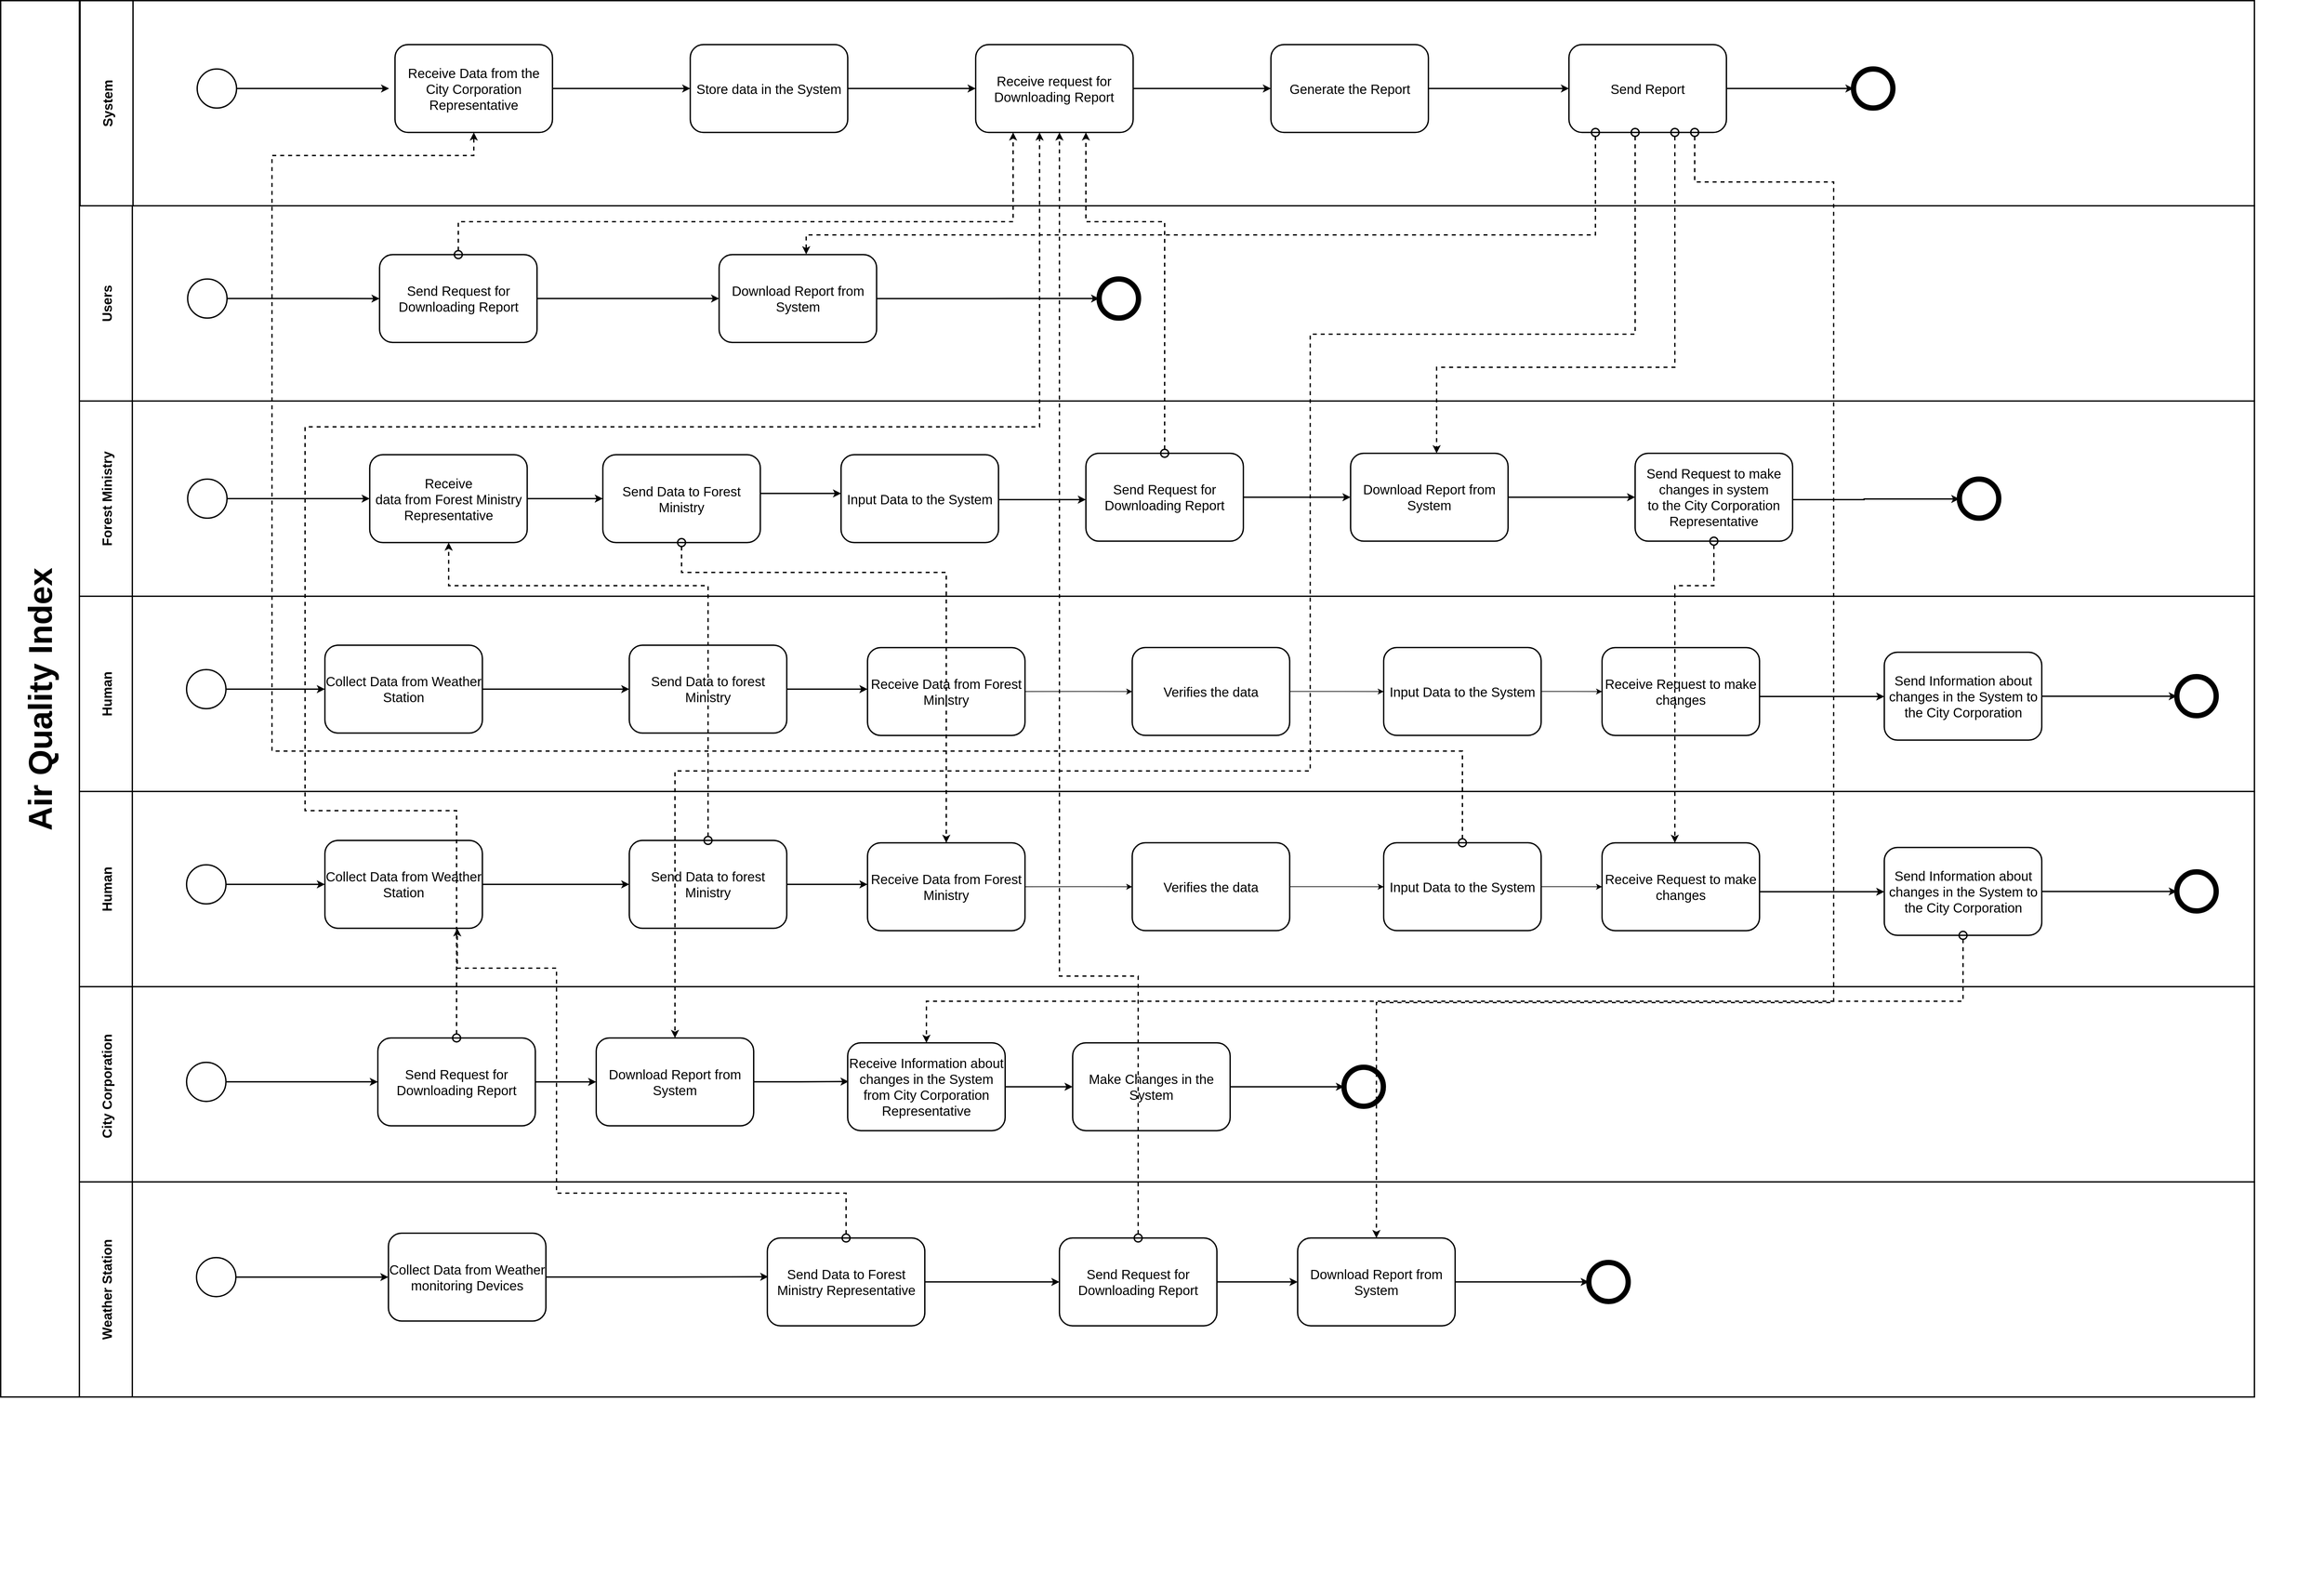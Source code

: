 <mxfile version="20.2.3" type="github">
  <diagram id="QK-G4r99VR7Iopguges4" name="Page-1">
    <mxGraphModel dx="808" dy="1550" grid="1" gridSize="10" guides="1" tooltips="1" connect="1" arrows="1" fold="1" page="1" pageScale="1" pageWidth="850" pageHeight="1100" math="0" shadow="0">
      <root>
        <mxCell id="0" />
        <mxCell id="1" parent="0" />
        <mxCell id="4ae8aSRG42hauCQbg71n-1" value="" style="group;horizontal=0;" connectable="0" vertex="1" parent="1">
          <mxGeometry x="170" y="-742" width="3510" height="2360" as="geometry" />
        </mxCell>
        <mxCell id="4ae8aSRG42hauCQbg71n-2" value="Users" style="swimlane;horizontal=0;startSize=80;strokeWidth=2;fontSize=20;" vertex="1" parent="4ae8aSRG42hauCQbg71n-1">
          <mxGeometry x="118.983" y="300" width="3286.907" height="295" as="geometry" />
        </mxCell>
        <mxCell id="4ae8aSRG42hauCQbg71n-3" style="edgeStyle=orthogonalEdgeStyle;shape=connector;rounded=0;orthogonalLoop=1;jettySize=auto;html=1;exitX=1;exitY=0.5;exitDx=0;exitDy=0;exitPerimeter=0;labelBackgroundColor=default;fontFamily=Helvetica;fontSize=11;fontColor=default;startArrow=none;startFill=0;endArrow=classic;strokeColor=default;strokeWidth=2;" edge="1" parent="4ae8aSRG42hauCQbg71n-2" source="4ae8aSRG42hauCQbg71n-4" target="4ae8aSRG42hauCQbg71n-9">
          <mxGeometry relative="1" as="geometry" />
        </mxCell>
        <mxCell id="4ae8aSRG42hauCQbg71n-4" value="" style="strokeWidth=2;html=1;shape=mxgraph.flowchart.start_2;whiteSpace=wrap;" vertex="1" parent="4ae8aSRG42hauCQbg71n-2">
          <mxGeometry x="163.602" y="110.625" width="59.492" height="59" as="geometry" />
        </mxCell>
        <mxCell id="4ae8aSRG42hauCQbg71n-5" value="" style="strokeWidth=8;html=1;shape=mxgraph.flowchart.start_2;whiteSpace=wrap;" vertex="1" parent="4ae8aSRG42hauCQbg71n-2">
          <mxGeometry x="1541.021" y="110.625" width="59.492" height="59" as="geometry" />
        </mxCell>
        <mxCell id="4ae8aSRG42hauCQbg71n-6" value="&lt;span style=&quot;font-size: 20px;&quot;&gt;Download Report from System&lt;/span&gt;" style="rounded=1;whiteSpace=wrap;html=1;strokeWidth=2;" vertex="1" parent="4ae8aSRG42hauCQbg71n-2">
          <mxGeometry x="966.737" y="73.75" width="237.966" height="132.75" as="geometry" />
        </mxCell>
        <mxCell id="4ae8aSRG42hauCQbg71n-7" style="edgeStyle=orthogonalEdgeStyle;rounded=0;orthogonalLoop=1;jettySize=auto;html=1;entryX=0;entryY=0.5;entryDx=0;entryDy=0;entryPerimeter=0;strokeWidth=2;" edge="1" parent="4ae8aSRG42hauCQbg71n-2" source="4ae8aSRG42hauCQbg71n-6" target="4ae8aSRG42hauCQbg71n-5">
          <mxGeometry relative="1" as="geometry">
            <mxPoint x="1027.657" y="139.668" as="targetPoint" />
          </mxGeometry>
        </mxCell>
        <mxCell id="4ae8aSRG42hauCQbg71n-8" style="edgeStyle=orthogonalEdgeStyle;shape=connector;rounded=0;orthogonalLoop=1;jettySize=auto;html=1;exitX=1;exitY=0.5;exitDx=0;exitDy=0;entryX=0;entryY=0.5;entryDx=0;entryDy=0;labelBackgroundColor=default;fontFamily=Helvetica;fontSize=11;fontColor=default;startArrow=none;startFill=0;endArrow=classic;strokeColor=default;strokeWidth=2;" edge="1" parent="4ae8aSRG42hauCQbg71n-2" source="4ae8aSRG42hauCQbg71n-9" target="4ae8aSRG42hauCQbg71n-6">
          <mxGeometry relative="1" as="geometry" />
        </mxCell>
        <mxCell id="4ae8aSRG42hauCQbg71n-9" value="&lt;span style=&quot;font-size: 20px;&quot;&gt;Send Request for Downloading Report&lt;/span&gt;" style="rounded=1;whiteSpace=wrap;html=1;strokeWidth=2;" vertex="1" parent="4ae8aSRG42hauCQbg71n-2">
          <mxGeometry x="453.623" y="73.75" width="237.966" height="132.75" as="geometry" />
        </mxCell>
        <mxCell id="4ae8aSRG42hauCQbg71n-10" value="" style="group;strokeWidth=2;" connectable="0" vertex="1" parent="4ae8aSRG42hauCQbg71n-1">
          <mxGeometry x="118.983" y="595" width="3391.017" height="1770" as="geometry" />
        </mxCell>
        <mxCell id="4ae8aSRG42hauCQbg71n-11" value="" style="group;strokeWidth=2;" connectable="0" vertex="1" parent="4ae8aSRG42hauCQbg71n-10">
          <mxGeometry y="295" width="3331.525" height="1475" as="geometry" />
        </mxCell>
        <mxCell id="4ae8aSRG42hauCQbg71n-12" value="" style="group;strokeWidth=2;" connectable="0" vertex="1" parent="4ae8aSRG42hauCQbg71n-11">
          <mxGeometry width="3331.525" height="1475" as="geometry" />
        </mxCell>
        <mxCell id="4ae8aSRG42hauCQbg71n-13" value="Weather Station" style="swimlane;horizontal=0;startSize=80;fillStyle=solid;strokeWidth=2;fontSize=20;fontStyle=1" vertex="1" parent="4ae8aSRG42hauCQbg71n-12">
          <mxGeometry y="885" width="3286.91" height="325" as="geometry" />
        </mxCell>
        <mxCell id="4ae8aSRG42hauCQbg71n-14" style="edgeStyle=orthogonalEdgeStyle;rounded=0;orthogonalLoop=1;jettySize=auto;html=1;entryX=0;entryY=0.5;entryDx=0;entryDy=0;strokeWidth=2;" edge="1" parent="4ae8aSRG42hauCQbg71n-13" source="4ae8aSRG42hauCQbg71n-15" target="4ae8aSRG42hauCQbg71n-17">
          <mxGeometry relative="1" as="geometry" />
        </mxCell>
        <mxCell id="4ae8aSRG42hauCQbg71n-15" value="" style="strokeWidth=2;html=1;shape=mxgraph.flowchart.start_2;whiteSpace=wrap;" vertex="1" parent="4ae8aSRG42hauCQbg71n-13">
          <mxGeometry x="176.987" y="114.313" width="59.492" height="59" as="geometry" />
        </mxCell>
        <mxCell id="4ae8aSRG42hauCQbg71n-16" style="edgeStyle=orthogonalEdgeStyle;rounded=0;orthogonalLoop=1;jettySize=auto;html=1;entryX=0.006;entryY=0.441;entryDx=0;entryDy=0;entryPerimeter=0;strokeWidth=2;" edge="1" parent="4ae8aSRG42hauCQbg71n-13" source="4ae8aSRG42hauCQbg71n-17" target="4ae8aSRG42hauCQbg71n-19">
          <mxGeometry relative="1" as="geometry" />
        </mxCell>
        <mxCell id="4ae8aSRG42hauCQbg71n-17" value="&lt;font style=&quot;font-size: 20px;&quot;&gt;Collect Data from Weather monitoring Devices&lt;/font&gt;" style="rounded=1;whiteSpace=wrap;html=1;strokeWidth=2;" vertex="1" parent="4ae8aSRG42hauCQbg71n-13">
          <mxGeometry x="467.008" y="77.438" width="237.966" height="132.75" as="geometry" />
        </mxCell>
        <mxCell id="4ae8aSRG42hauCQbg71n-18" style="edgeStyle=orthogonalEdgeStyle;rounded=0;orthogonalLoop=1;jettySize=auto;html=1;strokeWidth=2;" edge="1" parent="4ae8aSRG42hauCQbg71n-13" source="4ae8aSRG42hauCQbg71n-19" target="4ae8aSRG42hauCQbg71n-22">
          <mxGeometry relative="1" as="geometry">
            <mxPoint x="1502.16" y="150.845" as="targetPoint" />
          </mxGeometry>
        </mxCell>
        <mxCell id="4ae8aSRG42hauCQbg71n-19" value="&lt;font style=&quot;font-size: 20px;&quot;&gt;Send Data to Forest Ministry Representative&lt;/font&gt;" style="rounded=1;whiteSpace=wrap;html=1;strokeWidth=2;" vertex="1" parent="4ae8aSRG42hauCQbg71n-13">
          <mxGeometry x="1039.614" y="84.812" width="237.966" height="132.75" as="geometry" />
        </mxCell>
        <mxCell id="4ae8aSRG42hauCQbg71n-20" value="&lt;font style=&quot;font-size: 20px;&quot;&gt;Download Report from System&lt;/font&gt;" style="rounded=1;whiteSpace=wrap;html=1;strokeWidth=2;" vertex="1" parent="4ae8aSRG42hauCQbg71n-13">
          <mxGeometry x="1841.013" y="84.81" width="237.966" height="132.75" as="geometry" />
        </mxCell>
        <mxCell id="4ae8aSRG42hauCQbg71n-21" style="edgeStyle=orthogonalEdgeStyle;rounded=0;orthogonalLoop=1;jettySize=auto;html=1;strokeWidth=2;" edge="1" parent="4ae8aSRG42hauCQbg71n-13" source="4ae8aSRG42hauCQbg71n-20" target="4ae8aSRG42hauCQbg71n-24">
          <mxGeometry relative="1" as="geometry">
            <mxPoint x="2242.447" y="150.728" as="targetPoint" />
          </mxGeometry>
        </mxCell>
        <mxCell id="4ae8aSRG42hauCQbg71n-22" value="&lt;font style=&quot;font-size: 20px;&quot;&gt;Send Request for Downloading Report&lt;/font&gt;" style="rounded=1;whiteSpace=wrap;html=1;strokeWidth=2;" vertex="1" parent="4ae8aSRG42hauCQbg71n-13">
          <mxGeometry x="1481.013" y="84.81" width="237.966" height="132.75" as="geometry" />
        </mxCell>
        <mxCell id="4ae8aSRG42hauCQbg71n-23" style="edgeStyle=orthogonalEdgeStyle;rounded=0;orthogonalLoop=1;jettySize=auto;html=1;strokeWidth=2;" edge="1" parent="4ae8aSRG42hauCQbg71n-13" source="4ae8aSRG42hauCQbg71n-22" target="4ae8aSRG42hauCQbg71n-20">
          <mxGeometry relative="1" as="geometry">
            <mxPoint x="1482.036" y="-278.965" as="sourcePoint" />
            <mxPoint x="1532.034" y="-272.63" as="targetPoint" />
          </mxGeometry>
        </mxCell>
        <mxCell id="4ae8aSRG42hauCQbg71n-24" value="" style="strokeWidth=8;html=1;shape=mxgraph.flowchart.start_2;whiteSpace=wrap;" vertex="1" parent="4ae8aSRG42hauCQbg71n-13">
          <mxGeometry x="2281.021" y="121.69" width="59.492" height="59" as="geometry" />
        </mxCell>
        <mxCell id="4ae8aSRG42hauCQbg71n-25" value="City Corporation " style="swimlane;horizontal=0;startSize=80;strokeWidth=2;fontSize=20;" vertex="1" parent="4ae8aSRG42hauCQbg71n-12">
          <mxGeometry y="590" width="3286.907" height="295" as="geometry" />
        </mxCell>
        <mxCell id="4ae8aSRG42hauCQbg71n-26" value="" style="strokeWidth=2;html=1;shape=mxgraph.flowchart.start_2;whiteSpace=wrap;" vertex="1" parent="4ae8aSRG42hauCQbg71n-25">
          <mxGeometry x="161.952" y="114.315" width="59.492" height="59" as="geometry" />
        </mxCell>
        <mxCell id="4ae8aSRG42hauCQbg71n-27" value="" style="strokeWidth=8;html=1;shape=mxgraph.flowchart.start_2;whiteSpace=wrap;" vertex="1" parent="4ae8aSRG42hauCQbg71n-25">
          <mxGeometry x="1911.021" y="121.69" width="59.492" height="59" as="geometry" />
        </mxCell>
        <mxCell id="4ae8aSRG42hauCQbg71n-28" value="&lt;font style=&quot;font-size: 20px;&quot;&gt;Download Report from System&lt;/font&gt;" style="rounded=1;whiteSpace=wrap;html=1;strokeWidth=2;" vertex="1" parent="4ae8aSRG42hauCQbg71n-25">
          <mxGeometry x="781.013" y="77.44" width="237.966" height="132.75" as="geometry" />
        </mxCell>
        <mxCell id="4ae8aSRG42hauCQbg71n-29" style="edgeStyle=orthogonalEdgeStyle;rounded=0;orthogonalLoop=1;jettySize=auto;html=1;strokeWidth=2;" edge="1" parent="4ae8aSRG42hauCQbg71n-25" source="4ae8aSRG42hauCQbg71n-26" target="4ae8aSRG42hauCQbg71n-35">
          <mxGeometry relative="1" as="geometry">
            <mxPoint x="411.017" y="144" as="targetPoint" />
          </mxGeometry>
        </mxCell>
        <mxCell id="4ae8aSRG42hauCQbg71n-30" style="edgeStyle=orthogonalEdgeStyle;rounded=0;orthogonalLoop=1;jettySize=auto;html=1;strokeWidth=2;" edge="1" parent="4ae8aSRG42hauCQbg71n-25" source="4ae8aSRG42hauCQbg71n-31" target="4ae8aSRG42hauCQbg71n-33">
          <mxGeometry relative="1" as="geometry">
            <mxPoint x="1501.017" y="151" as="targetPoint" />
          </mxGeometry>
        </mxCell>
        <mxCell id="4ae8aSRG42hauCQbg71n-31" value="&lt;font style=&quot;font-size: 20px;&quot;&gt;Receive Information about changes in the System from City Corporation Representative&lt;/font&gt;" style="rounded=1;whiteSpace=wrap;html=1;strokeWidth=2;" vertex="1" parent="4ae8aSRG42hauCQbg71n-25">
          <mxGeometry x="1161.019" y="84.815" width="237.966" height="132.75" as="geometry" />
        </mxCell>
        <mxCell id="4ae8aSRG42hauCQbg71n-32" style="edgeStyle=orthogonalEdgeStyle;rounded=0;orthogonalLoop=1;jettySize=auto;html=1;entryX=0.006;entryY=0.441;entryDx=0;entryDy=0;entryPerimeter=0;strokeWidth=2;" edge="1" parent="4ae8aSRG42hauCQbg71n-25" source="4ae8aSRG42hauCQbg71n-28" target="4ae8aSRG42hauCQbg71n-31">
          <mxGeometry relative="1" as="geometry" />
        </mxCell>
        <mxCell id="4ae8aSRG42hauCQbg71n-33" value="&lt;font style=&quot;font-size: 20px;&quot;&gt;Make Changes in the System&lt;/font&gt;" style="rounded=1;whiteSpace=wrap;html=1;strokeWidth=2;" vertex="1" parent="4ae8aSRG42hauCQbg71n-25">
          <mxGeometry x="1501.019" y="84.815" width="237.966" height="132.75" as="geometry" />
        </mxCell>
        <mxCell id="4ae8aSRG42hauCQbg71n-34" style="edgeStyle=orthogonalEdgeStyle;rounded=0;orthogonalLoop=1;jettySize=auto;html=1;strokeWidth=2;" edge="1" parent="4ae8aSRG42hauCQbg71n-25" source="4ae8aSRG42hauCQbg71n-33" target="4ae8aSRG42hauCQbg71n-27">
          <mxGeometry relative="1" as="geometry">
            <mxPoint x="1751.015" y="150.6" as="sourcePoint" />
            <mxPoint x="1891.017" y="151" as="targetPoint" />
          </mxGeometry>
        </mxCell>
        <mxCell id="4ae8aSRG42hauCQbg71n-35" value="&lt;font style=&quot;font-size: 20px;&quot;&gt;Send Request for Downloading Report&lt;/font&gt;" style="rounded=1;whiteSpace=wrap;html=1;strokeWidth=2;" vertex="1" parent="4ae8aSRG42hauCQbg71n-25">
          <mxGeometry x="451.013" y="77.44" width="237.966" height="132.75" as="geometry" />
        </mxCell>
        <mxCell id="4ae8aSRG42hauCQbg71n-36" style="edgeStyle=orthogonalEdgeStyle;rounded=0;orthogonalLoop=1;jettySize=auto;html=1;strokeWidth=2;" edge="1" parent="4ae8aSRG42hauCQbg71n-25" source="4ae8aSRG42hauCQbg71n-35" target="4ae8aSRG42hauCQbg71n-28">
          <mxGeometry relative="1" as="geometry">
            <mxPoint x="711.019" y="153.665" as="sourcePoint" />
            <mxPoint x="761.017" y="160" as="targetPoint" />
          </mxGeometry>
        </mxCell>
        <mxCell id="4ae8aSRG42hauCQbg71n-37" value="Human" style="swimlane;horizontal=0;startSize=80;strokeWidth=2;fontSize=20;" vertex="1" parent="4ae8aSRG42hauCQbg71n-12">
          <mxGeometry y="295" width="3286.907" height="295" as="geometry" />
        </mxCell>
        <mxCell id="4ae8aSRG42hauCQbg71n-38" value="" style="strokeWidth=2;html=1;shape=mxgraph.flowchart.start_2;whiteSpace=wrap;" vertex="1" parent="4ae8aSRG42hauCQbg71n-37">
          <mxGeometry x="161.952" y="110.875" width="59.492" height="59" as="geometry" />
        </mxCell>
        <mxCell id="4ae8aSRG42hauCQbg71n-39" style="edgeStyle=orthogonalEdgeStyle;rounded=0;orthogonalLoop=1;jettySize=auto;html=1;entryX=0;entryY=0.5;entryDx=0;entryDy=0;strokeWidth=2;" edge="1" parent="4ae8aSRG42hauCQbg71n-37" source="4ae8aSRG42hauCQbg71n-38" target="4ae8aSRG42hauCQbg71n-40">
          <mxGeometry relative="1" as="geometry" />
        </mxCell>
        <mxCell id="4ae8aSRG42hauCQbg71n-40" value="&lt;font style=&quot;font-size: 20px;&quot;&gt;Collect Data from Weather Station&lt;/font&gt;" style="rounded=1;whiteSpace=wrap;html=1;strokeWidth=2;" vertex="1" parent="4ae8aSRG42hauCQbg71n-37">
          <mxGeometry x="371.013" y="74.0" width="237.966" height="132.75" as="geometry" />
        </mxCell>
        <mxCell id="4ae8aSRG42hauCQbg71n-41" style="edgeStyle=orthogonalEdgeStyle;rounded=0;orthogonalLoop=1;jettySize=auto;html=1;strokeWidth=2;" edge="1" parent="4ae8aSRG42hauCQbg71n-37" source="4ae8aSRG42hauCQbg71n-40" target="4ae8aSRG42hauCQbg71n-42">
          <mxGeometry relative="1" as="geometry">
            <mxPoint x="689.939" y="140.075" as="sourcePoint" />
            <mxPoint x="991.017" y="140" as="targetPoint" />
          </mxGeometry>
        </mxCell>
        <mxCell id="4ae8aSRG42hauCQbg71n-42" value="&lt;font style=&quot;font-size: 20px;&quot;&gt;Send Data to forest Ministry&lt;/font&gt;" style="rounded=1;whiteSpace=wrap;html=1;strokeWidth=2;" vertex="1" parent="4ae8aSRG42hauCQbg71n-37">
          <mxGeometry x="831.019" y="73.995" width="237.966" height="132.75" as="geometry" />
        </mxCell>
        <mxCell id="4ae8aSRG42hauCQbg71n-43" value="&lt;font style=&quot;font-size: 20px;&quot;&gt;Receive Request to make changes&lt;/font&gt;" style="rounded=1;whiteSpace=wrap;html=1;strokeWidth=2;" vertex="1" parent="4ae8aSRG42hauCQbg71n-37">
          <mxGeometry x="2301.019" y="77.565" width="237.966" height="132.75" as="geometry" />
        </mxCell>
        <mxCell id="4ae8aSRG42hauCQbg71n-44" style="edgeStyle=orthogonalEdgeStyle;rounded=0;orthogonalLoop=1;jettySize=auto;html=1;strokeWidth=2;" edge="1" parent="4ae8aSRG42hauCQbg71n-37" source="4ae8aSRG42hauCQbg71n-42" target="4ae8aSRG42hauCQbg71n-49">
          <mxGeometry relative="1" as="geometry">
            <mxPoint x="1281.019" y="150.235" as="sourcePoint" />
            <mxPoint x="1361.017" y="104" as="targetPoint" />
            <Array as="points">
              <mxPoint x="1361" y="154" />
              <mxPoint x="1361" y="200" />
            </Array>
          </mxGeometry>
        </mxCell>
        <mxCell id="4ae8aSRG42hauCQbg71n-45" value="&lt;font style=&quot;font-size: 20px;&quot;&gt;Send Information about changes in the System to the City Corporation&lt;/font&gt;" style="rounded=1;whiteSpace=wrap;html=1;strokeWidth=2;" vertex="1" parent="4ae8aSRG42hauCQbg71n-37">
          <mxGeometry x="2727.569" y="84.685" width="237.966" height="132.75" as="geometry" />
        </mxCell>
        <mxCell id="4ae8aSRG42hauCQbg71n-46" style="edgeStyle=orthogonalEdgeStyle;rounded=0;orthogonalLoop=1;jettySize=auto;html=1;strokeWidth=2;" edge="1" parent="4ae8aSRG42hauCQbg71n-37" source="4ae8aSRG42hauCQbg71n-43" target="4ae8aSRG42hauCQbg71n-45">
          <mxGeometry relative="1" as="geometry">
            <mxPoint x="2567.565" y="150.341" as="sourcePoint" />
            <mxPoint x="2684.567" y="157.56" as="targetPoint" />
            <Array as="points">
              <mxPoint x="2587.55" y="151.56" />
              <mxPoint x="2587.55" y="151.56" />
            </Array>
          </mxGeometry>
        </mxCell>
        <mxCell id="4ae8aSRG42hauCQbg71n-47" value="" style="strokeWidth=8;html=1;shape=mxgraph.flowchart.start_2;whiteSpace=wrap;" vertex="1" parent="4ae8aSRG42hauCQbg71n-37">
          <mxGeometry x="3169.601" y="121.56" width="59.492" height="59" as="geometry" />
        </mxCell>
        <mxCell id="4ae8aSRG42hauCQbg71n-48" style="edgeStyle=orthogonalEdgeStyle;rounded=0;orthogonalLoop=1;jettySize=auto;html=1;strokeWidth=2;" edge="1" parent="4ae8aSRG42hauCQbg71n-37" source="4ae8aSRG42hauCQbg71n-45" target="4ae8aSRG42hauCQbg71n-47">
          <mxGeometry relative="1" as="geometry">
            <mxPoint x="2997.565" y="151.013" as="sourcePoint" />
            <mxPoint x="2860.614" y="-289.13" as="targetPoint" />
          </mxGeometry>
        </mxCell>
        <mxCell id="4ae8aSRG42hauCQbg71n-49" value="&lt;span style=&quot;font-size: 20px;&quot;&gt;Receive Data from Forest Ministry&lt;/span&gt;" style="rounded=1;whiteSpace=wrap;html=1;strokeWidth=2;" vertex="1" parent="4ae8aSRG42hauCQbg71n-37">
          <mxGeometry x="1191.017" y="77.57" width="237.966" height="132.75" as="geometry" />
        </mxCell>
        <mxCell id="4ae8aSRG42hauCQbg71n-50" style="edgeStyle=orthogonalEdgeStyle;rounded=0;orthogonalLoop=1;jettySize=auto;html=1;exitX=1;exitY=0.5;exitDx=0;exitDy=0;" edge="1" parent="4ae8aSRG42hauCQbg71n-37" source="4ae8aSRG42hauCQbg71n-51" target="4ae8aSRG42hauCQbg71n-54">
          <mxGeometry relative="1" as="geometry" />
        </mxCell>
        <mxCell id="4ae8aSRG42hauCQbg71n-51" value="&lt;span style=&quot;font-size: 20px;&quot;&gt;Verifies the data&lt;/span&gt;" style="rounded=1;whiteSpace=wrap;html=1;strokeWidth=2;" vertex="1" parent="4ae8aSRG42hauCQbg71n-37">
          <mxGeometry x="1591.017" y="77.56" width="237.966" height="132.75" as="geometry" />
        </mxCell>
        <mxCell id="4ae8aSRG42hauCQbg71n-52" style="edgeStyle=orthogonalEdgeStyle;rounded=0;orthogonalLoop=1;jettySize=auto;html=1;exitX=1;exitY=0.5;exitDx=0;exitDy=0;" edge="1" parent="4ae8aSRG42hauCQbg71n-37" source="4ae8aSRG42hauCQbg71n-49" target="4ae8aSRG42hauCQbg71n-51">
          <mxGeometry relative="1" as="geometry" />
        </mxCell>
        <mxCell id="4ae8aSRG42hauCQbg71n-53" style="edgeStyle=orthogonalEdgeStyle;rounded=0;orthogonalLoop=1;jettySize=auto;html=1;exitX=1;exitY=0.5;exitDx=0;exitDy=0;" edge="1" parent="4ae8aSRG42hauCQbg71n-37" source="4ae8aSRG42hauCQbg71n-54" target="4ae8aSRG42hauCQbg71n-43">
          <mxGeometry relative="1" as="geometry" />
        </mxCell>
        <mxCell id="4ae8aSRG42hauCQbg71n-54" value="&lt;span style=&quot;font-size: 20px;&quot;&gt;Input Data to the System&lt;/span&gt;" style="rounded=1;whiteSpace=wrap;html=1;strokeWidth=2;" vertex="1" parent="4ae8aSRG42hauCQbg71n-37">
          <mxGeometry x="1971.017" y="77.56" width="237.966" height="132.75" as="geometry" />
        </mxCell>
        <mxCell id="4ae8aSRG42hauCQbg71n-55" style="edgeStyle=orthogonalEdgeStyle;rounded=0;orthogonalLoop=1;jettySize=auto;html=1;dashed=1;startArrow=oval;startFill=0;endArrow=classic;endFill=1;strokeWidth=2;startSize=12;" edge="1" parent="4ae8aSRG42hauCQbg71n-12" source="4ae8aSRG42hauCQbg71n-19" target="4ae8aSRG42hauCQbg71n-40">
          <mxGeometry relative="1" as="geometry">
            <Array as="points">
              <mxPoint x="1159" y="902" />
              <mxPoint x="721" y="902" />
              <mxPoint x="721" y="562" />
              <mxPoint x="571" y="562" />
            </Array>
            <mxPoint x="251.017" y="532" as="targetPoint" />
          </mxGeometry>
        </mxCell>
        <mxCell id="4ae8aSRG42hauCQbg71n-56" style="edgeStyle=orthogonalEdgeStyle;rounded=0;orthogonalLoop=1;jettySize=auto;html=1;exitX=0.5;exitY=1;exitDx=0;exitDy=0;dashed=1;startArrow=oval;startFill=0;startSize=12;sourcePerimeterSpacing=0;strokeWidth=2;" edge="1" parent="4ae8aSRG42hauCQbg71n-12" source="4ae8aSRG42hauCQbg71n-45" target="4ae8aSRG42hauCQbg71n-31">
          <mxGeometry relative="1" as="geometry">
            <Array as="points">
              <mxPoint x="2847" y="612" />
              <mxPoint x="1280" y="612" />
            </Array>
          </mxGeometry>
        </mxCell>
        <mxCell id="4ae8aSRG42hauCQbg71n-100" value="Human" style="swimlane;horizontal=0;startSize=80;strokeWidth=2;fontSize=20;" vertex="1" parent="4ae8aSRG42hauCQbg71n-12">
          <mxGeometry width="3286.907" height="295" as="geometry" />
        </mxCell>
        <mxCell id="4ae8aSRG42hauCQbg71n-101" value="" style="strokeWidth=2;html=1;shape=mxgraph.flowchart.start_2;whiteSpace=wrap;" vertex="1" parent="4ae8aSRG42hauCQbg71n-100">
          <mxGeometry x="161.952" y="110.875" width="59.492" height="59" as="geometry" />
        </mxCell>
        <mxCell id="4ae8aSRG42hauCQbg71n-102" style="edgeStyle=orthogonalEdgeStyle;rounded=0;orthogonalLoop=1;jettySize=auto;html=1;entryX=0;entryY=0.5;entryDx=0;entryDy=0;strokeWidth=2;" edge="1" parent="4ae8aSRG42hauCQbg71n-100" source="4ae8aSRG42hauCQbg71n-101" target="4ae8aSRG42hauCQbg71n-103">
          <mxGeometry relative="1" as="geometry" />
        </mxCell>
        <mxCell id="4ae8aSRG42hauCQbg71n-103" value="&lt;font style=&quot;font-size: 20px;&quot;&gt;Collect Data from Weather Station&lt;/font&gt;" style="rounded=1;whiteSpace=wrap;html=1;strokeWidth=2;" vertex="1" parent="4ae8aSRG42hauCQbg71n-100">
          <mxGeometry x="371.013" y="74.0" width="237.966" height="132.75" as="geometry" />
        </mxCell>
        <mxCell id="4ae8aSRG42hauCQbg71n-104" style="edgeStyle=orthogonalEdgeStyle;rounded=0;orthogonalLoop=1;jettySize=auto;html=1;strokeWidth=2;" edge="1" parent="4ae8aSRG42hauCQbg71n-100" source="4ae8aSRG42hauCQbg71n-103" target="4ae8aSRG42hauCQbg71n-105">
          <mxGeometry relative="1" as="geometry">
            <mxPoint x="689.939" y="140.075" as="sourcePoint" />
            <mxPoint x="991.017" y="140" as="targetPoint" />
          </mxGeometry>
        </mxCell>
        <mxCell id="4ae8aSRG42hauCQbg71n-105" value="&lt;font style=&quot;font-size: 20px;&quot;&gt;Send Data to forest Ministry&lt;/font&gt;" style="rounded=1;whiteSpace=wrap;html=1;strokeWidth=2;" vertex="1" parent="4ae8aSRG42hauCQbg71n-100">
          <mxGeometry x="831.019" y="73.995" width="237.966" height="132.75" as="geometry" />
        </mxCell>
        <mxCell id="4ae8aSRG42hauCQbg71n-106" value="&lt;font style=&quot;font-size: 20px;&quot;&gt;Receive Request to make changes&lt;/font&gt;" style="rounded=1;whiteSpace=wrap;html=1;strokeWidth=2;" vertex="1" parent="4ae8aSRG42hauCQbg71n-100">
          <mxGeometry x="2301.019" y="77.565" width="237.966" height="132.75" as="geometry" />
        </mxCell>
        <mxCell id="4ae8aSRG42hauCQbg71n-107" style="edgeStyle=orthogonalEdgeStyle;rounded=0;orthogonalLoop=1;jettySize=auto;html=1;strokeWidth=2;" edge="1" parent="4ae8aSRG42hauCQbg71n-100" source="4ae8aSRG42hauCQbg71n-105" target="4ae8aSRG42hauCQbg71n-112">
          <mxGeometry relative="1" as="geometry">
            <mxPoint x="1281.019" y="150.235" as="sourcePoint" />
            <mxPoint x="1361.017" y="104" as="targetPoint" />
            <Array as="points">
              <mxPoint x="1361" y="154" />
              <mxPoint x="1361" y="200" />
            </Array>
          </mxGeometry>
        </mxCell>
        <mxCell id="4ae8aSRG42hauCQbg71n-108" value="&lt;font style=&quot;font-size: 20px;&quot;&gt;Send Information about changes in the System to the City Corporation&lt;/font&gt;" style="rounded=1;whiteSpace=wrap;html=1;strokeWidth=2;" vertex="1" parent="4ae8aSRG42hauCQbg71n-100">
          <mxGeometry x="2727.569" y="84.685" width="237.966" height="132.75" as="geometry" />
        </mxCell>
        <mxCell id="4ae8aSRG42hauCQbg71n-109" style="edgeStyle=orthogonalEdgeStyle;rounded=0;orthogonalLoop=1;jettySize=auto;html=1;strokeWidth=2;" edge="1" parent="4ae8aSRG42hauCQbg71n-100" source="4ae8aSRG42hauCQbg71n-106" target="4ae8aSRG42hauCQbg71n-108">
          <mxGeometry relative="1" as="geometry">
            <mxPoint x="2567.565" y="150.341" as="sourcePoint" />
            <mxPoint x="2684.567" y="157.56" as="targetPoint" />
            <Array as="points">
              <mxPoint x="2587.55" y="151.56" />
              <mxPoint x="2587.55" y="151.56" />
            </Array>
          </mxGeometry>
        </mxCell>
        <mxCell id="4ae8aSRG42hauCQbg71n-110" value="" style="strokeWidth=8;html=1;shape=mxgraph.flowchart.start_2;whiteSpace=wrap;" vertex="1" parent="4ae8aSRG42hauCQbg71n-100">
          <mxGeometry x="3169.601" y="121.56" width="59.492" height="59" as="geometry" />
        </mxCell>
        <mxCell id="4ae8aSRG42hauCQbg71n-111" style="edgeStyle=orthogonalEdgeStyle;rounded=0;orthogonalLoop=1;jettySize=auto;html=1;strokeWidth=2;" edge="1" parent="4ae8aSRG42hauCQbg71n-100" source="4ae8aSRG42hauCQbg71n-108" target="4ae8aSRG42hauCQbg71n-110">
          <mxGeometry relative="1" as="geometry">
            <mxPoint x="2997.565" y="151.013" as="sourcePoint" />
            <mxPoint x="2860.614" y="-289.13" as="targetPoint" />
          </mxGeometry>
        </mxCell>
        <mxCell id="4ae8aSRG42hauCQbg71n-112" value="&lt;span style=&quot;font-size: 20px;&quot;&gt;Receive Data from Forest Ministry&lt;/span&gt;" style="rounded=1;whiteSpace=wrap;html=1;strokeWidth=2;" vertex="1" parent="4ae8aSRG42hauCQbg71n-100">
          <mxGeometry x="1191.017" y="77.57" width="237.966" height="132.75" as="geometry" />
        </mxCell>
        <mxCell id="4ae8aSRG42hauCQbg71n-113" style="edgeStyle=orthogonalEdgeStyle;rounded=0;orthogonalLoop=1;jettySize=auto;html=1;exitX=1;exitY=0.5;exitDx=0;exitDy=0;" edge="1" parent="4ae8aSRG42hauCQbg71n-100" source="4ae8aSRG42hauCQbg71n-114" target="4ae8aSRG42hauCQbg71n-117">
          <mxGeometry relative="1" as="geometry" />
        </mxCell>
        <mxCell id="4ae8aSRG42hauCQbg71n-114" value="&lt;span style=&quot;font-size: 20px;&quot;&gt;Verifies the data&lt;/span&gt;" style="rounded=1;whiteSpace=wrap;html=1;strokeWidth=2;" vertex="1" parent="4ae8aSRG42hauCQbg71n-100">
          <mxGeometry x="1591.017" y="77.56" width="237.966" height="132.75" as="geometry" />
        </mxCell>
        <mxCell id="4ae8aSRG42hauCQbg71n-115" style="edgeStyle=orthogonalEdgeStyle;rounded=0;orthogonalLoop=1;jettySize=auto;html=1;exitX=1;exitY=0.5;exitDx=0;exitDy=0;" edge="1" parent="4ae8aSRG42hauCQbg71n-100" source="4ae8aSRG42hauCQbg71n-112" target="4ae8aSRG42hauCQbg71n-114">
          <mxGeometry relative="1" as="geometry" />
        </mxCell>
        <mxCell id="4ae8aSRG42hauCQbg71n-116" style="edgeStyle=orthogonalEdgeStyle;rounded=0;orthogonalLoop=1;jettySize=auto;html=1;exitX=1;exitY=0.5;exitDx=0;exitDy=0;" edge="1" parent="4ae8aSRG42hauCQbg71n-100" source="4ae8aSRG42hauCQbg71n-117" target="4ae8aSRG42hauCQbg71n-106">
          <mxGeometry relative="1" as="geometry" />
        </mxCell>
        <mxCell id="4ae8aSRG42hauCQbg71n-117" value="&lt;span style=&quot;font-size: 20px;&quot;&gt;Input Data to the System&lt;/span&gt;" style="rounded=1;whiteSpace=wrap;html=1;strokeWidth=2;" vertex="1" parent="4ae8aSRG42hauCQbg71n-100">
          <mxGeometry x="1971.017" y="77.56" width="237.966" height="132.75" as="geometry" />
        </mxCell>
        <mxCell id="4ae8aSRG42hauCQbg71n-57" value="Forest Ministry" style="swimlane;horizontal=0;startSize=80;strokeWidth=2;fontSize=20;rounded=0;swimlaneLine=1;" vertex="1" parent="4ae8aSRG42hauCQbg71n-10">
          <mxGeometry width="3286.907" height="295" as="geometry">
            <mxRectangle x="880" y="360" width="40" height="150" as="alternateBounds" />
          </mxGeometry>
        </mxCell>
        <mxCell id="4ae8aSRG42hauCQbg71n-58" style="edgeStyle=orthogonalEdgeStyle;rounded=0;orthogonalLoop=1;jettySize=auto;html=1;strokeWidth=2;" edge="1" parent="4ae8aSRG42hauCQbg71n-57" source="4ae8aSRG42hauCQbg71n-66" target="4ae8aSRG42hauCQbg71n-70">
          <mxGeometry relative="1" as="geometry">
            <mxPoint x="2341.017" y="145.38" as="targetPoint" />
            <mxPoint x="2111.017" y="149" as="sourcePoint" />
          </mxGeometry>
        </mxCell>
        <mxCell id="4ae8aSRG42hauCQbg71n-59" value="&lt;font style=&quot;font-size: 20px;&quot;&gt;Input Data to the System&lt;/font&gt;" style="rounded=1;whiteSpace=wrap;html=1;strokeWidth=2;" vertex="1" parent="4ae8aSRG42hauCQbg71n-57">
          <mxGeometry x="1151.012" y="81.125" width="237.966" height="132.75" as="geometry" />
        </mxCell>
        <mxCell id="4ae8aSRG42hauCQbg71n-60" style="edgeStyle=orthogonalEdgeStyle;rounded=0;orthogonalLoop=1;jettySize=auto;html=1;entryX=0;entryY=0.5;entryDx=0;entryDy=0;strokeWidth=2;" edge="1" parent="4ae8aSRG42hauCQbg71n-57" source="4ae8aSRG42hauCQbg71n-65" target="4ae8aSRG42hauCQbg71n-64">
          <mxGeometry relative="1" as="geometry" />
        </mxCell>
        <mxCell id="4ae8aSRG42hauCQbg71n-61" style="edgeStyle=orthogonalEdgeStyle;rounded=0;orthogonalLoop=1;jettySize=auto;html=1;exitX=1;exitY=0.441;exitDx=0;exitDy=0;exitPerimeter=0;strokeWidth=2;" edge="1" parent="4ae8aSRG42hauCQbg71n-57" source="4ae8aSRG42hauCQbg71n-62" target="4ae8aSRG42hauCQbg71n-59">
          <mxGeometry relative="1" as="geometry">
            <mxPoint x="1181.017" y="140" as="targetPoint" />
            <Array as="points">
              <mxPoint x="1190" y="140" />
              <mxPoint x="1190" y="147" />
            </Array>
          </mxGeometry>
        </mxCell>
        <mxCell id="4ae8aSRG42hauCQbg71n-62" value="&lt;font style=&quot;font-size: 20px;&quot;&gt;Send Data to Forest Ministry&lt;/font&gt;" style="rounded=1;whiteSpace=wrap;html=1;strokeWidth=2;" vertex="1" parent="4ae8aSRG42hauCQbg71n-57">
          <mxGeometry x="791.014" y="81.125" width="237.966" height="132.75" as="geometry" />
        </mxCell>
        <mxCell id="4ae8aSRG42hauCQbg71n-63" style="edgeStyle=orthogonalEdgeStyle;rounded=0;orthogonalLoop=1;jettySize=auto;html=1;exitX=1;exitY=0.5;exitDx=0;exitDy=0;entryX=0;entryY=0.5;entryDx=0;entryDy=0;fontSize=27;strokeWidth=2;" edge="1" parent="4ae8aSRG42hauCQbg71n-57" source="4ae8aSRG42hauCQbg71n-64" target="4ae8aSRG42hauCQbg71n-62">
          <mxGeometry relative="1" as="geometry" />
        </mxCell>
        <mxCell id="4ae8aSRG42hauCQbg71n-64" value="&lt;span style=&quot;font-size: 20px;&quot;&gt;Receive&lt;br&gt;data from Forest Ministry Representative&lt;/span&gt;" style="rounded=1;whiteSpace=wrap;html=1;strokeWidth=2;" vertex="1" parent="4ae8aSRG42hauCQbg71n-57">
          <mxGeometry x="438.75" y="81.125" width="237.966" height="132.75" as="geometry" />
        </mxCell>
        <mxCell id="4ae8aSRG42hauCQbg71n-65" value="" style="strokeWidth=2;html=1;shape=mxgraph.flowchart.start_2;whiteSpace=wrap;" vertex="1" parent="4ae8aSRG42hauCQbg71n-57">
          <mxGeometry x="163.602" y="118" width="59.492" height="59" as="geometry" />
        </mxCell>
        <mxCell id="4ae8aSRG42hauCQbg71n-66" value="&lt;font style=&quot;font-size: 20px;&quot;&gt;Download Report from System&lt;/font&gt;" style="rounded=1;whiteSpace=wrap;html=1;strokeWidth=2;" vertex="1" parent="4ae8aSRG42hauCQbg71n-57">
          <mxGeometry x="1921.013" y="79" width="237.966" height="132.75" as="geometry" />
        </mxCell>
        <mxCell id="4ae8aSRG42hauCQbg71n-67" value="&lt;font style=&quot;font-size: 20px;&quot;&gt;Send Request for Downloading Report&lt;/font&gt;" style="rounded=1;whiteSpace=wrap;html=1;strokeWidth=2;" vertex="1" parent="4ae8aSRG42hauCQbg71n-57">
          <mxGeometry x="1521.013" y="79" width="237.966" height="132.75" as="geometry" />
        </mxCell>
        <mxCell id="4ae8aSRG42hauCQbg71n-68" style="edgeStyle=orthogonalEdgeStyle;rounded=0;orthogonalLoop=1;jettySize=auto;html=1;strokeWidth=2;" edge="1" parent="4ae8aSRG42hauCQbg71n-57" source="4ae8aSRG42hauCQbg71n-67" target="4ae8aSRG42hauCQbg71n-66">
          <mxGeometry relative="1" as="geometry">
            <mxPoint x="1861.017" y="139" as="targetPoint" />
            <mxPoint x="1771.019" y="144.79" as="sourcePoint" />
          </mxGeometry>
        </mxCell>
        <mxCell id="4ae8aSRG42hauCQbg71n-69" style="edgeStyle=orthogonalEdgeStyle;rounded=0;orthogonalLoop=1;jettySize=auto;html=1;strokeWidth=2;" edge="1" parent="4ae8aSRG42hauCQbg71n-57" source="4ae8aSRG42hauCQbg71n-59" target="4ae8aSRG42hauCQbg71n-67">
          <mxGeometry relative="1" as="geometry">
            <mxPoint x="1471.017" y="179" as="targetPoint" />
            <mxPoint x="1401.019" y="149.025" as="sourcePoint" />
            <Array as="points">
              <mxPoint x="1471" y="149" />
              <mxPoint x="1471" y="149" />
            </Array>
          </mxGeometry>
        </mxCell>
        <mxCell id="4ae8aSRG42hauCQbg71n-70" value="&lt;font style=&quot;font-size: 20px;&quot;&gt;Send Request to make changes in system &lt;br&gt;to the City Corporation Representative&lt;/font&gt;" style="rounded=1;whiteSpace=wrap;html=1;strokeWidth=2;" vertex="1" parent="4ae8aSRG42hauCQbg71n-57">
          <mxGeometry x="2351.013" y="79" width="237.966" height="132.75" as="geometry" />
        </mxCell>
        <mxCell id="4ae8aSRG42hauCQbg71n-71" value="" style="strokeWidth=8;html=1;shape=mxgraph.flowchart.start_2;whiteSpace=wrap;" vertex="1" parent="4ae8aSRG42hauCQbg71n-57">
          <mxGeometry x="2841.021" y="118" width="59.492" height="59" as="geometry" />
        </mxCell>
        <mxCell id="4ae8aSRG42hauCQbg71n-72" style="edgeStyle=orthogonalEdgeStyle;rounded=0;orthogonalLoop=1;jettySize=auto;html=1;strokeWidth=2;" edge="1" parent="4ae8aSRG42hauCQbg71n-57" source="4ae8aSRG42hauCQbg71n-70" target="4ae8aSRG42hauCQbg71n-71">
          <mxGeometry relative="1" as="geometry">
            <mxPoint x="2793.053" y="148.995" as="targetPoint" />
            <mxPoint x="2601.019" y="148.995" as="sourcePoint" />
            <Array as="points">
              <mxPoint x="2697" y="149" />
              <mxPoint x="2793" y="148" />
            </Array>
          </mxGeometry>
        </mxCell>
        <mxCell id="4ae8aSRG42hauCQbg71n-73" style="edgeStyle=orthogonalEdgeStyle;rounded=0;orthogonalLoop=1;jettySize=auto;html=1;exitX=0.5;exitY=0;exitDx=0;exitDy=0;dashed=1;startArrow=oval;startFill=0;startSize=12;sourcePerimeterSpacing=0;strokeWidth=2;" edge="1" parent="4ae8aSRG42hauCQbg71n-10" source="4ae8aSRG42hauCQbg71n-42" target="4ae8aSRG42hauCQbg71n-64">
          <mxGeometry relative="1" as="geometry">
            <Array as="points">
              <mxPoint x="950" y="279" />
              <mxPoint x="558" y="279" />
            </Array>
          </mxGeometry>
        </mxCell>
        <mxCell id="4ae8aSRG42hauCQbg71n-74" style="edgeStyle=orthogonalEdgeStyle;rounded=0;orthogonalLoop=1;jettySize=auto;html=1;exitX=0.5;exitY=1;exitDx=0;exitDy=0;dashed=1;startArrow=oval;startFill=0;startSize=12;sourcePerimeterSpacing=0;strokeWidth=2;" edge="1" parent="4ae8aSRG42hauCQbg71n-10" source="4ae8aSRG42hauCQbg71n-70" target="4ae8aSRG42hauCQbg71n-43">
          <mxGeometry relative="1" as="geometry">
            <mxPoint x="1551.017" y="359" as="targetPoint" />
            <Array as="points">
              <mxPoint x="2470" y="279" />
              <mxPoint x="2411" y="279" />
            </Array>
          </mxGeometry>
        </mxCell>
        <mxCell id="4ae8aSRG42hauCQbg71n-75" style="edgeStyle=orthogonalEdgeStyle;rounded=0;orthogonalLoop=1;jettySize=auto;html=1;exitX=0.5;exitY=1;exitDx=0;exitDy=0;dashed=1;strokeWidth=2;startArrow=oval;startFill=0;startSize=12;" edge="1" parent="4ae8aSRG42hauCQbg71n-10" source="4ae8aSRG42hauCQbg71n-62" target="4ae8aSRG42hauCQbg71n-49">
          <mxGeometry relative="1" as="geometry">
            <Array as="points">
              <mxPoint x="910" y="259" />
              <mxPoint x="1310" y="259" />
            </Array>
          </mxGeometry>
        </mxCell>
        <mxCell id="4ae8aSRG42hauCQbg71n-76" value="System" style="swimlane;horizontal=0;startSize=80;strokeWidth=2;fontSize=20;" vertex="1" parent="4ae8aSRG42hauCQbg71n-1">
          <mxGeometry x="120" y="-10" width="3285.89" height="310" as="geometry" />
        </mxCell>
        <mxCell id="4ae8aSRG42hauCQbg71n-77" style="edgeStyle=orthogonalEdgeStyle;shape=connector;rounded=0;orthogonalLoop=1;jettySize=auto;html=1;exitX=1;exitY=0.5;exitDx=0;exitDy=0;exitPerimeter=0;labelBackgroundColor=default;fontFamily=Helvetica;fontSize=11;fontColor=default;startArrow=none;startFill=0;endArrow=classic;strokeColor=default;strokeWidth=2;" edge="1" parent="4ae8aSRG42hauCQbg71n-76" source="4ae8aSRG42hauCQbg71n-78">
          <mxGeometry relative="1" as="geometry">
            <mxPoint x="467.008" y="132.75" as="targetPoint" />
          </mxGeometry>
        </mxCell>
        <mxCell id="4ae8aSRG42hauCQbg71n-78" value="" style="strokeWidth=2;html=1;shape=mxgraph.flowchart.start_2;whiteSpace=wrap;" vertex="1" parent="4ae8aSRG42hauCQbg71n-76">
          <mxGeometry x="176.987" y="103.25" width="59.492" height="59" as="geometry" />
        </mxCell>
        <mxCell id="4ae8aSRG42hauCQbg71n-79" value="" style="strokeWidth=8;html=1;shape=mxgraph.flowchart.start_2;whiteSpace=wrap;" vertex="1" parent="4ae8aSRG42hauCQbg71n-76">
          <mxGeometry x="2680.004" y="103.25" width="59.492" height="59" as="geometry" />
        </mxCell>
        <mxCell id="4ae8aSRG42hauCQbg71n-80" value="&lt;font style=&quot;font-size: 20px;&quot;&gt;Receive Data from the City Corporation Representative&lt;/font&gt;" style="rounded=1;whiteSpace=wrap;html=1;strokeWidth=2;" vertex="1" parent="4ae8aSRG42hauCQbg71n-76">
          <mxGeometry x="475.932" y="66.375" width="237.966" height="132.75" as="geometry" />
        </mxCell>
        <mxCell id="4ae8aSRG42hauCQbg71n-81" value="&lt;font style=&quot;font-size: 20px;&quot;&gt;Store data in the System&lt;/font&gt;" style="rounded=1;whiteSpace=wrap;html=1;strokeWidth=2;" vertex="1" parent="4ae8aSRG42hauCQbg71n-76">
          <mxGeometry x="922.119" y="66.375" width="237.966" height="132.75" as="geometry" />
        </mxCell>
        <mxCell id="4ae8aSRG42hauCQbg71n-82" style="edgeStyle=orthogonalEdgeStyle;rounded=0;orthogonalLoop=1;jettySize=auto;html=1;entryX=0;entryY=0.5;entryDx=0;entryDy=0;startArrow=none;startFill=0;endArrow=classic;endFill=1;strokeWidth=2;" edge="1" parent="4ae8aSRG42hauCQbg71n-76" source="4ae8aSRG42hauCQbg71n-83" target="4ae8aSRG42hauCQbg71n-85">
          <mxGeometry relative="1" as="geometry" />
        </mxCell>
        <mxCell id="4ae8aSRG42hauCQbg71n-83" value="&lt;font style=&quot;font-size: 20px;&quot;&gt;Receive request for Downloading Report&lt;/font&gt;" style="rounded=1;whiteSpace=wrap;html=1;strokeWidth=2;" vertex="1" parent="4ae8aSRG42hauCQbg71n-76">
          <mxGeometry x="1353.432" y="66.375" width="237.966" height="132.75" as="geometry" />
        </mxCell>
        <mxCell id="4ae8aSRG42hauCQbg71n-84" style="edgeStyle=orthogonalEdgeStyle;rounded=0;orthogonalLoop=1;jettySize=auto;html=1;startArrow=none;startFill=0;endArrow=classic;endFill=1;strokeWidth=2;" edge="1" parent="4ae8aSRG42hauCQbg71n-76" source="4ae8aSRG42hauCQbg71n-85" target="4ae8aSRG42hauCQbg71n-88">
          <mxGeometry relative="1" as="geometry">
            <mxPoint x="2230" y="133" as="targetPoint" />
          </mxGeometry>
        </mxCell>
        <mxCell id="4ae8aSRG42hauCQbg71n-85" value="&lt;span style=&quot;font-size: 20px;&quot;&gt;Generate the Report&lt;/span&gt;" style="rounded=1;whiteSpace=wrap;html=1;strokeWidth=2;" vertex="1" parent="4ae8aSRG42hauCQbg71n-76">
          <mxGeometry x="1799.619" y="66.375" width="237.966" height="132.75" as="geometry" />
        </mxCell>
        <mxCell id="4ae8aSRG42hauCQbg71n-86" style="edgeStyle=orthogonalEdgeStyle;rounded=0;orthogonalLoop=1;jettySize=auto;html=1;strokeWidth=2;" edge="1" parent="4ae8aSRG42hauCQbg71n-76" source="4ae8aSRG42hauCQbg71n-80" target="4ae8aSRG42hauCQbg71n-81">
          <mxGeometry relative="1" as="geometry">
            <mxPoint x="921.102" y="142.75" as="targetPoint" />
          </mxGeometry>
        </mxCell>
        <mxCell id="4ae8aSRG42hauCQbg71n-87" style="edgeStyle=orthogonalEdgeStyle;rounded=0;orthogonalLoop=1;jettySize=auto;html=1;exitX=1;exitY=0.5;exitDx=0;exitDy=0;strokeWidth=2;" edge="1" parent="4ae8aSRG42hauCQbg71n-76" source="4ae8aSRG42hauCQbg71n-81" target="4ae8aSRG42hauCQbg71n-83">
          <mxGeometry relative="1" as="geometry">
            <mxPoint x="1352.415" y="142.012" as="targetPoint" />
          </mxGeometry>
        </mxCell>
        <mxCell id="4ae8aSRG42hauCQbg71n-88" value="&lt;span style=&quot;font-size: 20px;&quot;&gt;Send Report&lt;/span&gt;" style="rounded=1;whiteSpace=wrap;html=1;strokeWidth=2;" vertex="1" parent="4ae8aSRG42hauCQbg71n-76">
          <mxGeometry x="2249.999" y="66.375" width="237.966" height="132.75" as="geometry" />
        </mxCell>
        <mxCell id="4ae8aSRG42hauCQbg71n-89" style="edgeStyle=orthogonalEdgeStyle;rounded=0;orthogonalLoop=1;jettySize=auto;html=1;startArrow=none;startFill=0;endArrow=classic;endFill=1;strokeWidth=2;" edge="1" parent="4ae8aSRG42hauCQbg71n-76" source="4ae8aSRG42hauCQbg71n-88" target="4ae8aSRG42hauCQbg71n-79">
          <mxGeometry relative="1" as="geometry">
            <mxPoint x="2500.005" y="132.16" as="sourcePoint" />
            <mxPoint x="2630" y="132" as="targetPoint" />
          </mxGeometry>
        </mxCell>
        <mxCell id="4ae8aSRG42hauCQbg71n-90" style="edgeStyle=orthogonalEdgeStyle;rounded=0;orthogonalLoop=1;jettySize=auto;html=1;startArrow=oval;startFill=0;endArrow=classic;endFill=1;dashed=1;strokeWidth=2;jumpSize=6;startSize=12;" edge="1" parent="4ae8aSRG42hauCQbg71n-1" source="4ae8aSRG42hauCQbg71n-9" target="4ae8aSRG42hauCQbg71n-83">
          <mxGeometry relative="1" as="geometry">
            <mxPoint x="1580" y="214" as="targetPoint" />
            <Array as="points">
              <mxPoint x="692" y="324" />
              <mxPoint x="1530" y="324" />
            </Array>
          </mxGeometry>
        </mxCell>
        <mxCell id="4ae8aSRG42hauCQbg71n-91" style="edgeStyle=orthogonalEdgeStyle;rounded=0;orthogonalLoop=1;jettySize=auto;html=1;entryX=0.553;entryY=-0.003;entryDx=0;entryDy=0;entryPerimeter=0;dashed=1;startArrow=oval;startFill=0;endArrow=classic;endFill=1;strokeWidth=2;startSize=12;" edge="1" parent="4ae8aSRG42hauCQbg71n-1" source="4ae8aSRG42hauCQbg71n-88" target="4ae8aSRG42hauCQbg71n-6">
          <mxGeometry relative="1" as="geometry">
            <Array as="points">
              <mxPoint x="2410" y="344" />
              <mxPoint x="1217" y="344" />
            </Array>
          </mxGeometry>
        </mxCell>
        <mxCell id="4ae8aSRG42hauCQbg71n-92" value="&lt;b style=&quot;background-color: initial; font-size: 50px;&quot;&gt;&lt;font style=&quot;font-size: 50px;&quot;&gt;Air Quality Index&lt;/font&gt;&lt;/b&gt;" style="rounded=180&#xa;;whiteSpace=wrap;html=1;fontFamily=Helvetica;fontSize=50;fontColor=default;strokeWidth=2;verticalAlign=middle;horizontal=0;" vertex="1" parent="4ae8aSRG42hauCQbg71n-1">
          <mxGeometry y="-10" width="118.98" height="2110" as="geometry" />
        </mxCell>
        <mxCell id="4ae8aSRG42hauCQbg71n-93" style="edgeStyle=orthogonalEdgeStyle;rounded=0;orthogonalLoop=1;jettySize=auto;html=1;exitX=0.5;exitY=0;exitDx=0;exitDy=0;dashed=1;startArrow=oval;startFill=0;startSize=12;sourcePerimeterSpacing=0;strokeWidth=2;" edge="1" parent="4ae8aSRG42hauCQbg71n-1" source="4ae8aSRG42hauCQbg71n-67" target="4ae8aSRG42hauCQbg71n-83">
          <mxGeometry relative="1" as="geometry">
            <Array as="points">
              <mxPoint x="1759" y="324" />
              <mxPoint x="1640" y="324" />
            </Array>
          </mxGeometry>
        </mxCell>
        <mxCell id="4ae8aSRG42hauCQbg71n-94" style="edgeStyle=orthogonalEdgeStyle;rounded=0;orthogonalLoop=1;jettySize=auto;html=1;dashed=1;startArrow=oval;startFill=0;startSize=12;sourcePerimeterSpacing=0;strokeWidth=2;" edge="1" parent="4ae8aSRG42hauCQbg71n-1" source="4ae8aSRG42hauCQbg71n-88" target="4ae8aSRG42hauCQbg71n-66">
          <mxGeometry relative="1" as="geometry">
            <Array as="points">
              <mxPoint x="2530" y="544" />
              <mxPoint x="2170" y="544" />
            </Array>
          </mxGeometry>
        </mxCell>
        <mxCell id="4ae8aSRG42hauCQbg71n-95" style="edgeStyle=orthogonalEdgeStyle;rounded=0;orthogonalLoop=1;jettySize=auto;html=1;exitX=0.5;exitY=0;exitDx=0;exitDy=0;dashed=1;startArrow=oval;startFill=0;startSize=12;sourcePerimeterSpacing=0;strokeWidth=2;" edge="1" parent="4ae8aSRG42hauCQbg71n-1" source="4ae8aSRG42hauCQbg71n-35" target="4ae8aSRG42hauCQbg71n-83">
          <mxGeometry relative="1" as="geometry">
            <Array as="points">
              <mxPoint x="689" y="1214" />
              <mxPoint x="460" y="1214" />
              <mxPoint x="460" y="634" />
              <mxPoint x="1570" y="634" />
            </Array>
          </mxGeometry>
        </mxCell>
        <mxCell id="4ae8aSRG42hauCQbg71n-96" style="edgeStyle=orthogonalEdgeStyle;rounded=0;orthogonalLoop=1;jettySize=auto;html=1;dashed=1;startArrow=oval;startFill=0;startSize=12;sourcePerimeterSpacing=0;strokeWidth=2;" edge="1" parent="4ae8aSRG42hauCQbg71n-1" source="4ae8aSRG42hauCQbg71n-88" target="4ae8aSRG42hauCQbg71n-28">
          <mxGeometry relative="1" as="geometry">
            <Array as="points">
              <mxPoint x="2470" y="494" />
              <mxPoint x="1979" y="494" />
              <mxPoint x="1979" y="1154" />
              <mxPoint x="1019" y="1154" />
            </Array>
          </mxGeometry>
        </mxCell>
        <mxCell id="4ae8aSRG42hauCQbg71n-97" style="edgeStyle=orthogonalEdgeStyle;rounded=0;orthogonalLoop=1;jettySize=auto;html=1;exitX=0.5;exitY=0;exitDx=0;exitDy=0;dashed=1;startArrow=oval;startFill=0;startSize=12;sourcePerimeterSpacing=0;strokeWidth=2;" edge="1" parent="4ae8aSRG42hauCQbg71n-1" source="4ae8aSRG42hauCQbg71n-22" target="4ae8aSRG42hauCQbg71n-83">
          <mxGeometry relative="1" as="geometry">
            <Array as="points">
              <mxPoint x="1719" y="1464" />
              <mxPoint x="1600" y="1464" />
            </Array>
          </mxGeometry>
        </mxCell>
        <mxCell id="4ae8aSRG42hauCQbg71n-98" style="edgeStyle=orthogonalEdgeStyle;rounded=0;orthogonalLoop=1;jettySize=auto;html=1;dashed=1;startArrow=oval;startFill=0;startSize=12;sourcePerimeterSpacing=0;strokeWidth=2;" edge="1" parent="4ae8aSRG42hauCQbg71n-1" source="4ae8aSRG42hauCQbg71n-88" target="4ae8aSRG42hauCQbg71n-20">
          <mxGeometry relative="1" as="geometry">
            <mxPoint x="2607.286" y="1602.571" as="targetPoint" />
            <mxPoint x="2620" y="214" as="sourcePoint" />
            <Array as="points">
              <mxPoint x="2560" y="264" />
              <mxPoint x="2770" y="264" />
              <mxPoint x="2770" y="1504" />
              <mxPoint x="2079" y="1504" />
            </Array>
          </mxGeometry>
        </mxCell>
        <mxCell id="4ae8aSRG42hauCQbg71n-99" style="edgeStyle=orthogonalEdgeStyle;rounded=0;orthogonalLoop=1;jettySize=auto;html=1;dashed=1;startArrow=oval;startFill=0;startSize=12;strokeWidth=2;" edge="1" parent="4ae8aSRG42hauCQbg71n-1" source="4ae8aSRG42hauCQbg71n-54" target="4ae8aSRG42hauCQbg71n-80">
          <mxGeometry relative="1" as="geometry">
            <mxPoint x="2209" y="1134" as="sourcePoint" />
            <Array as="points">
              <mxPoint x="2209" y="1124" />
              <mxPoint x="410" y="1124" />
              <mxPoint x="410" y="224" />
              <mxPoint x="715" y="224" />
            </Array>
          </mxGeometry>
        </mxCell>
      </root>
    </mxGraphModel>
  </diagram>
</mxfile>
